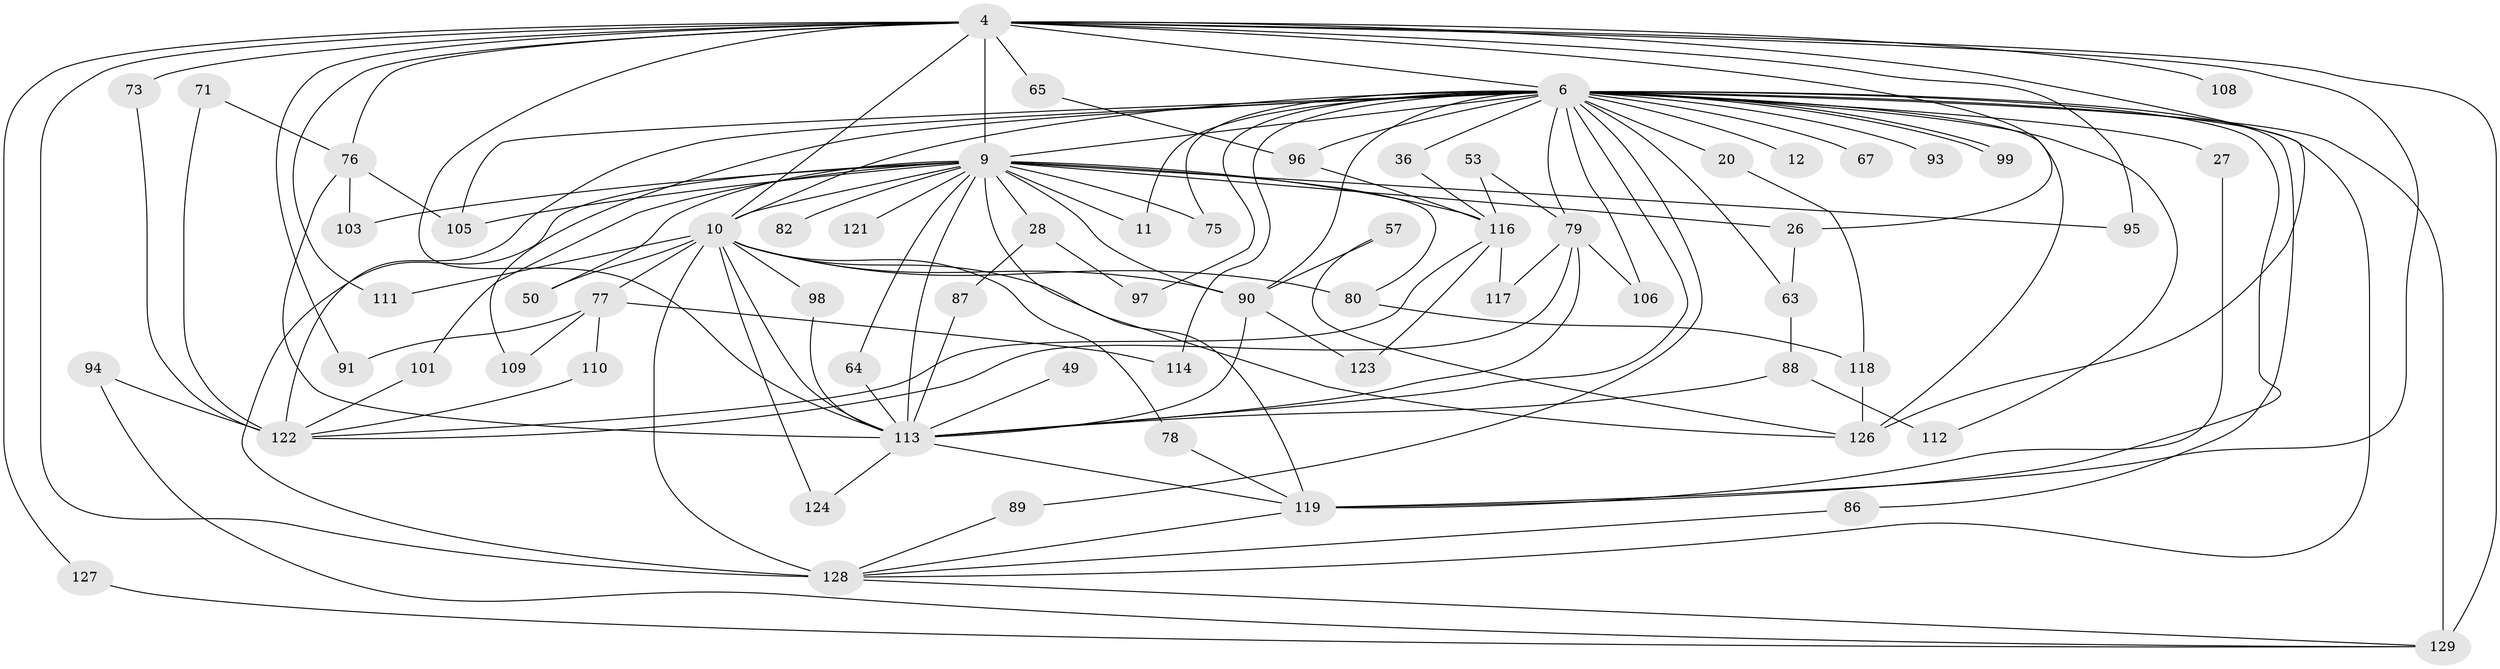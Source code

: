 // original degree distribution, {25: 0.007751937984496124, 15: 0.007751937984496124, 24: 0.007751937984496124, 20: 0.007751937984496124, 16: 0.007751937984496124, 43: 0.007751937984496124, 17: 0.015503875968992248, 26: 0.007751937984496124, 19: 0.007751937984496124, 2: 0.5271317829457365, 8: 0.015503875968992248, 5: 0.03875968992248062, 3: 0.18604651162790697, 4: 0.10852713178294573, 6: 0.03875968992248062, 9: 0.007751937984496124}
// Generated by graph-tools (version 1.1) at 2025/47/03/04/25 21:47:49]
// undirected, 64 vertices, 129 edges
graph export_dot {
graph [start="1"]
  node [color=gray90,style=filled];
  4 [super="+3"];
  6 [super="+1"];
  9 [super="+8"];
  10 [super="+7"];
  11;
  12;
  20;
  26 [super="+24"];
  27;
  28;
  36;
  49;
  50;
  53;
  57;
  63;
  64;
  65;
  67;
  71;
  73;
  75;
  76 [super="+46"];
  77 [super="+47"];
  78;
  79 [super="+40"];
  80 [super="+14+54"];
  82;
  86;
  87;
  88 [super="+23"];
  89;
  90 [super="+44+70+51+58+84"];
  91 [super="+68"];
  93;
  94;
  95;
  96 [super="+55"];
  97;
  98;
  99;
  101;
  103;
  105 [super="+52"];
  106 [super="+72+81+104"];
  108 [super="+17+45"];
  109;
  110;
  111;
  112 [super="+59"];
  113 [super="+33+19+5+39"];
  114;
  116 [super="+18"];
  117;
  118 [super="+48"];
  119 [super="+69+85+92+115"];
  121;
  122 [super="+32+62+60+100"];
  123;
  124;
  126 [super="+66+41+125"];
  127;
  128 [super="+61+102+107+120+74"];
  129 [super="+15+42+38"];
  4 -- 6 [weight=4];
  4 -- 9 [weight=4];
  4 -- 10 [weight=4];
  4 -- 65 [weight=2];
  4 -- 73;
  4 -- 108 [weight=4];
  4 -- 111;
  4 -- 127;
  4 -- 76 [weight=2];
  4 -- 26 [weight=2];
  4 -- 91 [weight=2];
  4 -- 95;
  4 -- 129 [weight=3];
  4 -- 113 [weight=6];
  4 -- 119 [weight=2];
  4 -- 126;
  4 -- 128 [weight=2];
  6 -- 9 [weight=4];
  6 -- 10 [weight=4];
  6 -- 11;
  6 -- 12 [weight=2];
  6 -- 20 [weight=2];
  6 -- 27 [weight=2];
  6 -- 36;
  6 -- 63;
  6 -- 67 [weight=2];
  6 -- 75;
  6 -- 86;
  6 -- 89;
  6 -- 93 [weight=2];
  6 -- 99;
  6 -- 99;
  6 -- 105;
  6 -- 122 [weight=8];
  6 -- 97;
  6 -- 109;
  6 -- 114;
  6 -- 129 [weight=5];
  6 -- 112;
  6 -- 113 [weight=6];
  6 -- 90;
  6 -- 96;
  6 -- 106 [weight=2];
  6 -- 126 [weight=3];
  6 -- 119;
  6 -- 79 [weight=2];
  6 -- 128;
  9 -- 10 [weight=4];
  9 -- 28 [weight=2];
  9 -- 75;
  9 -- 95;
  9 -- 121 [weight=2];
  9 -- 64;
  9 -- 11;
  9 -- 80 [weight=2];
  9 -- 82;
  9 -- 101;
  9 -- 103;
  9 -- 50;
  9 -- 119 [weight=3];
  9 -- 26;
  9 -- 113 [weight=4];
  9 -- 105;
  9 -- 116 [weight=2];
  9 -- 90 [weight=2];
  9 -- 128;
  10 -- 77 [weight=3];
  10 -- 98;
  10 -- 111;
  10 -- 124;
  10 -- 78;
  10 -- 50;
  10 -- 113 [weight=5];
  10 -- 90 [weight=3];
  10 -- 80;
  10 -- 128 [weight=2];
  10 -- 126 [weight=2];
  20 -- 118;
  26 -- 63;
  27 -- 119;
  28 -- 87;
  28 -- 97;
  36 -- 116;
  49 -- 113;
  53 -- 116;
  53 -- 79;
  57 -- 90;
  57 -- 126;
  63 -- 88;
  64 -- 113;
  65 -- 96;
  71 -- 76;
  71 -- 122;
  73 -- 122;
  76 -- 103;
  76 -- 113;
  76 -- 105;
  77 -- 109;
  77 -- 114;
  77 -- 91;
  77 -- 110;
  78 -- 119;
  79 -- 122 [weight=2];
  79 -- 106 [weight=2];
  79 -- 113;
  79 -- 117;
  80 -- 118;
  86 -- 128;
  87 -- 113;
  88 -- 112 [weight=2];
  88 -- 113 [weight=2];
  89 -- 128;
  90 -- 113;
  90 -- 123;
  94 -- 122;
  94 -- 129;
  96 -- 116;
  98 -- 113;
  101 -- 122;
  110 -- 122;
  113 -- 124;
  113 -- 119 [weight=2];
  116 -- 117;
  116 -- 122 [weight=2];
  116 -- 123;
  118 -- 126;
  119 -- 128;
  127 -- 129;
  128 -- 129;
}
